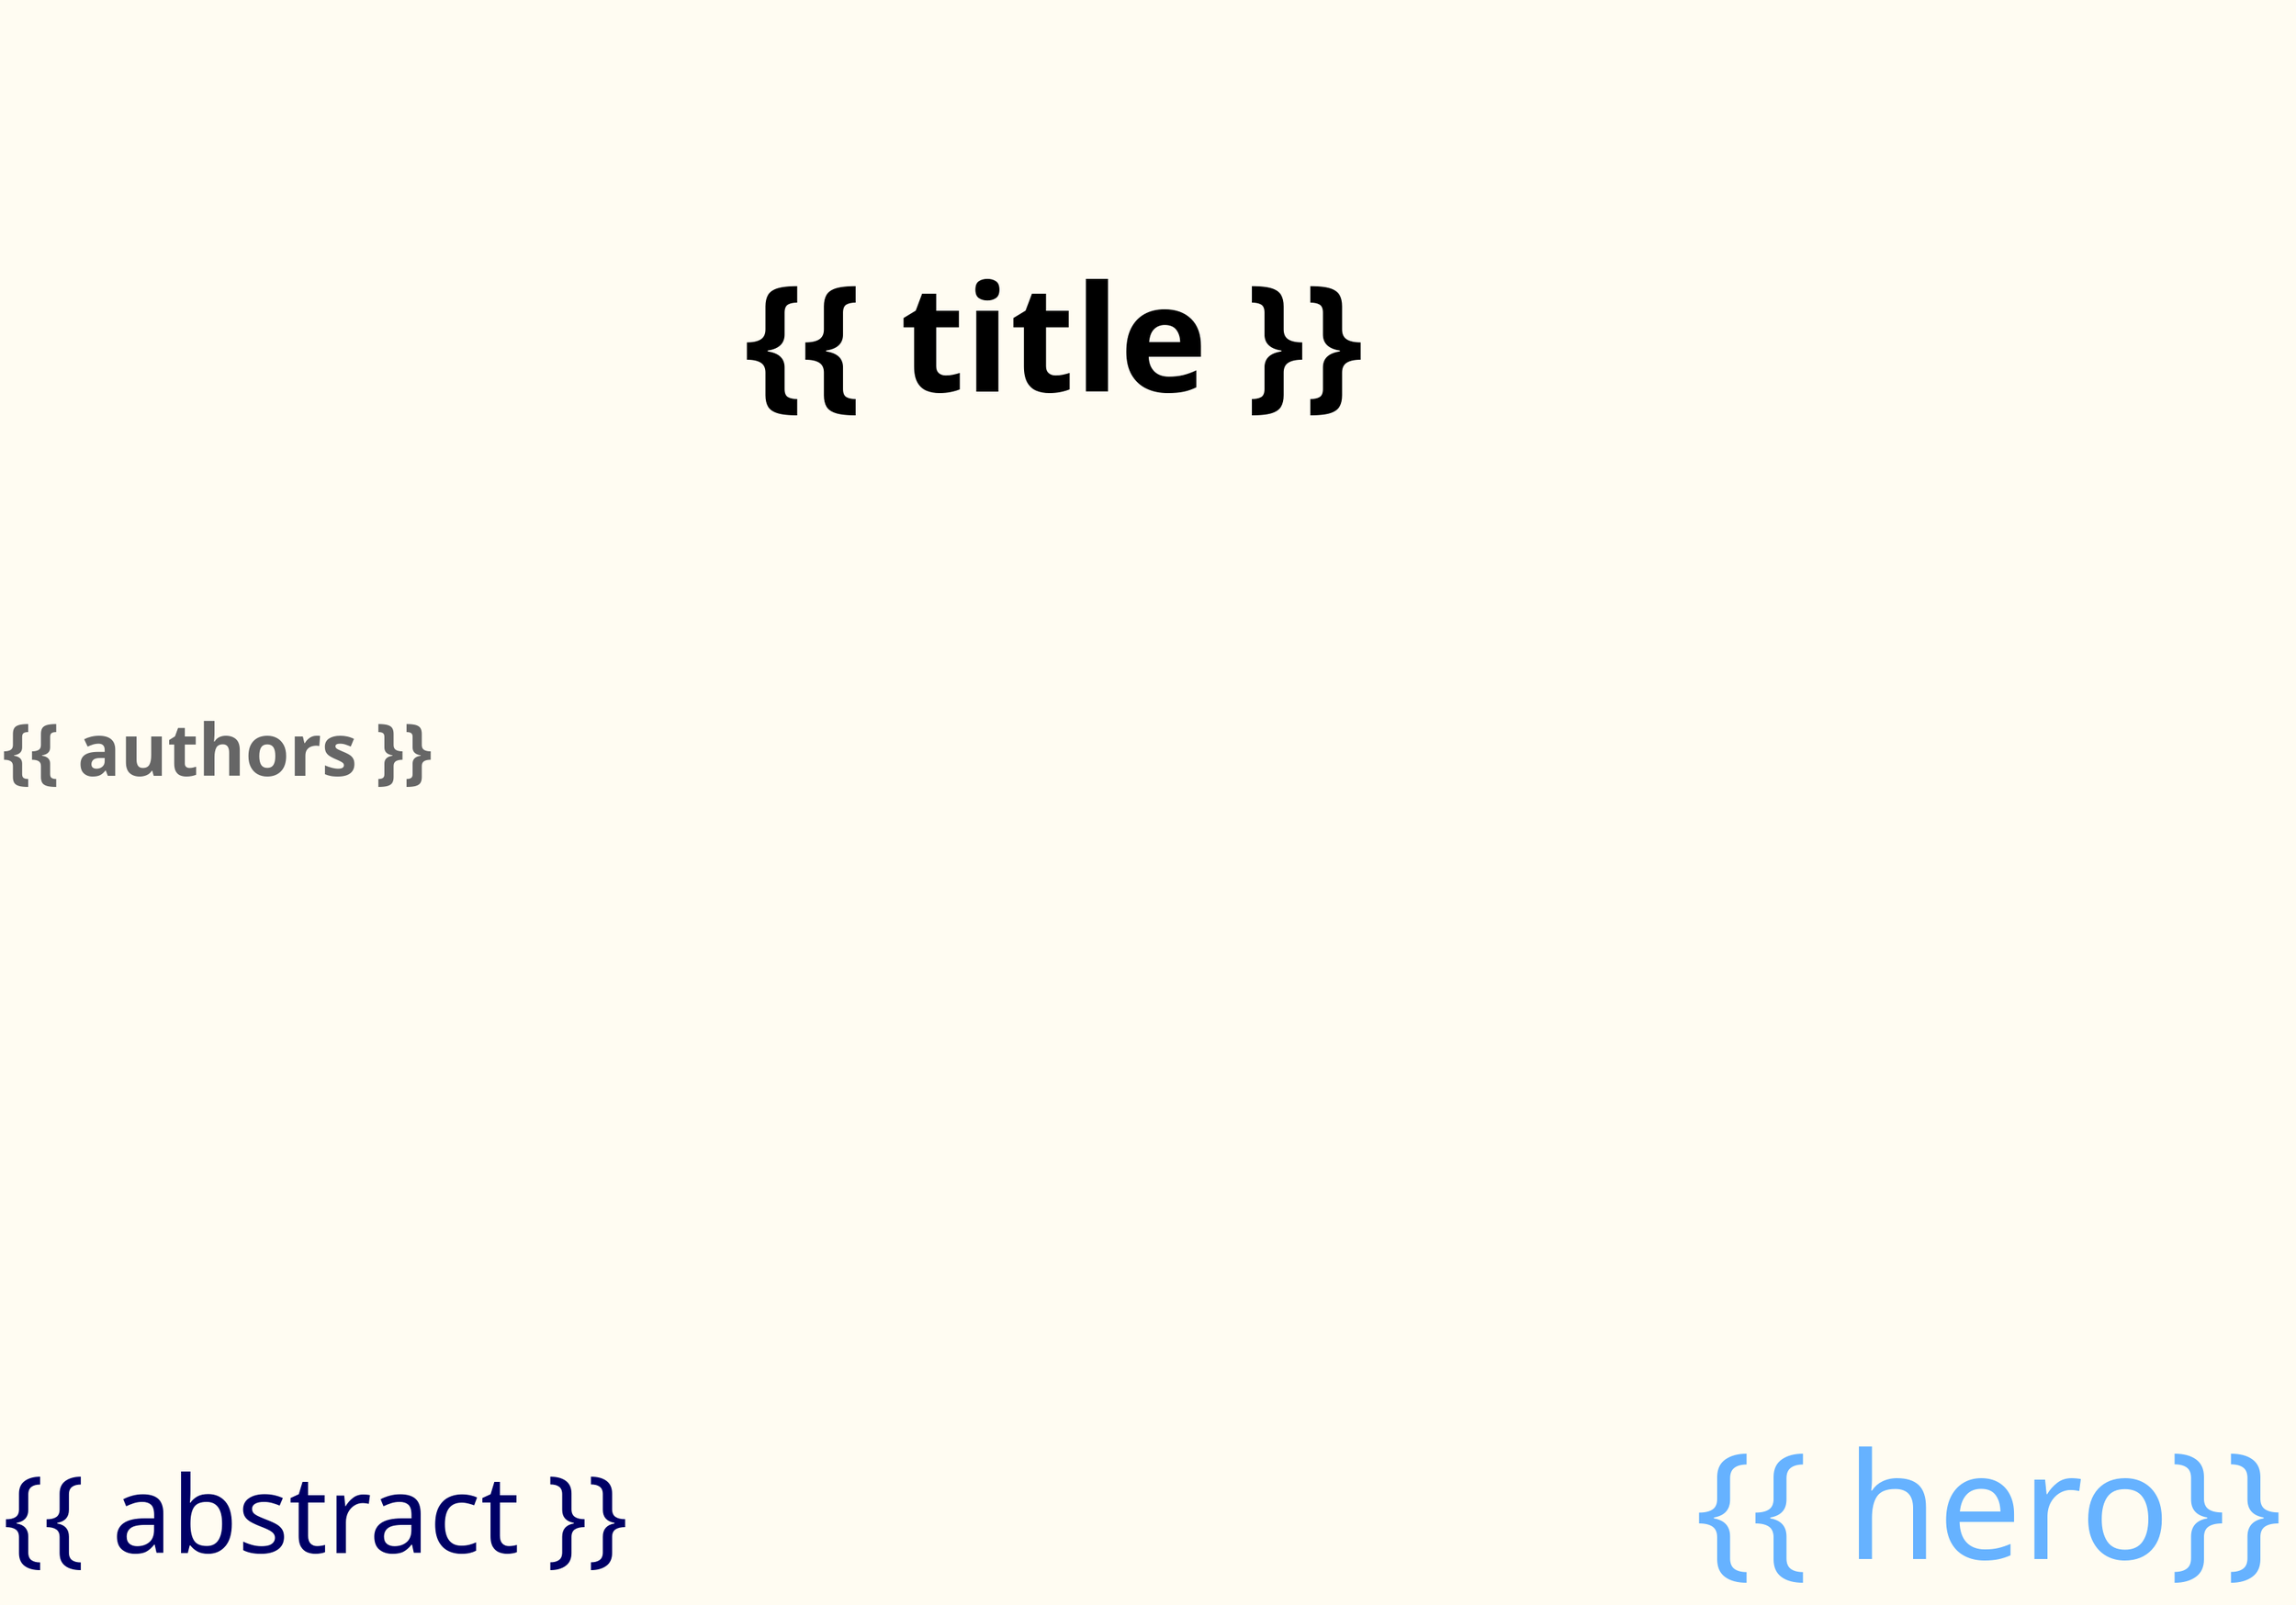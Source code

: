 <mxfile version="13.3.4">
  <diagram id="nSHWkRglQPOUJ5_LHxTB" name="title page">
    <mxGraphModel dx="1257" dy="872" grid="1" gridSize="10" guides="1" tooltips="1" connect="1" arrows="1" fold="1" page="1" pageScale="1" pageWidth="1654" pageHeight="1169" background="#FFFCF2" math="0" shadow="0" extFonts="Merriweather^https://fonts.googleapis.com/css?family=Merriweather|Noto Sans^https://fonts.googleapis.com/css?family=Noto+Sans|Delius Unicase^https://fonts.googleapis.com/css?family=Delius+Unicase|Sedgwick Ave Display^https://fonts.googleapis.com/css?family=Sedgwick+Ave+Display">
      <root>
        <mxCell id="0"/>
        <mxCell id="1" parent="0"/>
        <mxCell id="11" value="{{ hero}}" style="whiteSpace=wrap;html=1;dashed=1;strokeWidth=2;fontSize=100;fontColor=#66B2FF;align=right;fontFamily=Noto Sans;sketch=1;FType=g;verticalAlign=bottom;opacity=10;shadow=1;fillColor=none;strokeColor=none;" parent="1" vertex="1">
          <mxGeometry x="1190" y="40" width="430" height="1070" as="geometry"/>
        </mxCell>
        <mxCell id="2" value="&lt;h1 style=&quot;font-size: 100px&quot;&gt;{{ title }}&lt;/h1&gt;" style="text;html=1;strokeColor=none;fillColor=none;align=center;verticalAlign=middle;whiteSpace=wrap;rounded=0;fontFamily=Noto Sans;FType=g;fontSize=100;fontStyle=0;sketch=0;" parent="1" vertex="1">
          <mxGeometry x="80" y="80" width="1420" height="360" as="geometry"/>
        </mxCell>
        <mxCell id="3" value="{{ abstract }}" style="text;html=1;strokeColor=none;fillColor=none;align=left;verticalAlign=bottom;whiteSpace=wrap;rounded=0;fontSize=72;fontFamily=Noto Sans;FType=g;lineHeight=1.1;fontColor=#000066;" parent="1" vertex="1">
          <mxGeometry x="80" y="610" width="1000" height="490" as="geometry"/>
        </mxCell>
        <mxCell id="5" value="&lt;h1 style=&quot;font-size: 48px&quot;&gt;{{ authors }}&lt;/h1&gt;" style="text;html=1;strokeColor=none;fillColor=none;align=left;verticalAlign=middle;whiteSpace=wrap;rounded=0;fontFamily=Noto Sans;FType=g;fontSize=100;fontStyle=0;fontColor=#666666;" parent="1" vertex="1">
          <mxGeometry x="80" y="480" width="980" height="120" as="geometry"/>
        </mxCell>
      </root>
    </mxGraphModel>
  </diagram>
</mxfile>
